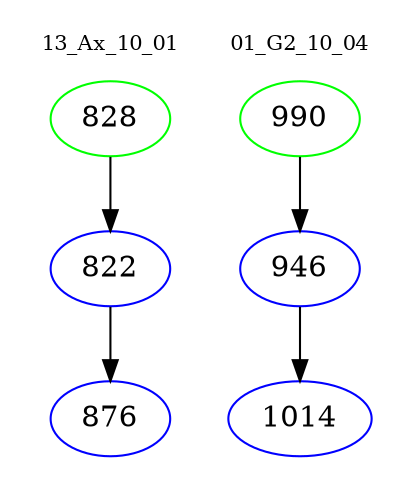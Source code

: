 digraph{
subgraph cluster_0 {
color = white
label = "13_Ax_10_01";
fontsize=10;
T0_828 [label="828", color="green"]
T0_828 -> T0_822 [color="black"]
T0_822 [label="822", color="blue"]
T0_822 -> T0_876 [color="black"]
T0_876 [label="876", color="blue"]
}
subgraph cluster_1 {
color = white
label = "01_G2_10_04";
fontsize=10;
T1_990 [label="990", color="green"]
T1_990 -> T1_946 [color="black"]
T1_946 [label="946", color="blue"]
T1_946 -> T1_1014 [color="black"]
T1_1014 [label="1014", color="blue"]
}
}
